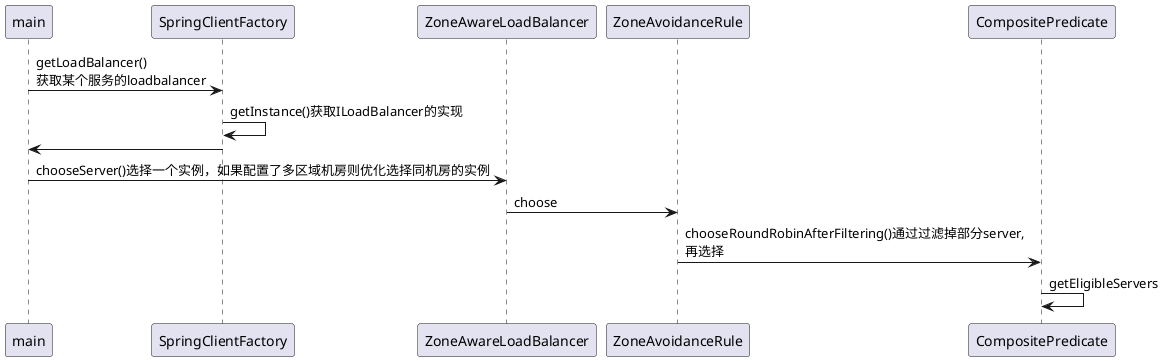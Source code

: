 @startuml
main -> SpringClientFactory:getLoadBalancer()\n获取某个服务的loadbalancer
SpringClientFactory -> SpringClientFactory:getInstance()获取ILoadBalancer的实现
main<-SpringClientFactory
main->ZoneAwareLoadBalancer:chooseServer()选择一个实例，如果配置了多区域机房则优化选择同机房的实例
ZoneAwareLoadBalancer->ZoneAvoidanceRule:choose
ZoneAvoidanceRule -> CompositePredicate: chooseRoundRobinAfterFiltering()通过过滤掉部分server,\n再选择
CompositePredicate-> CompositePredicate: getEligibleServers
@enduml